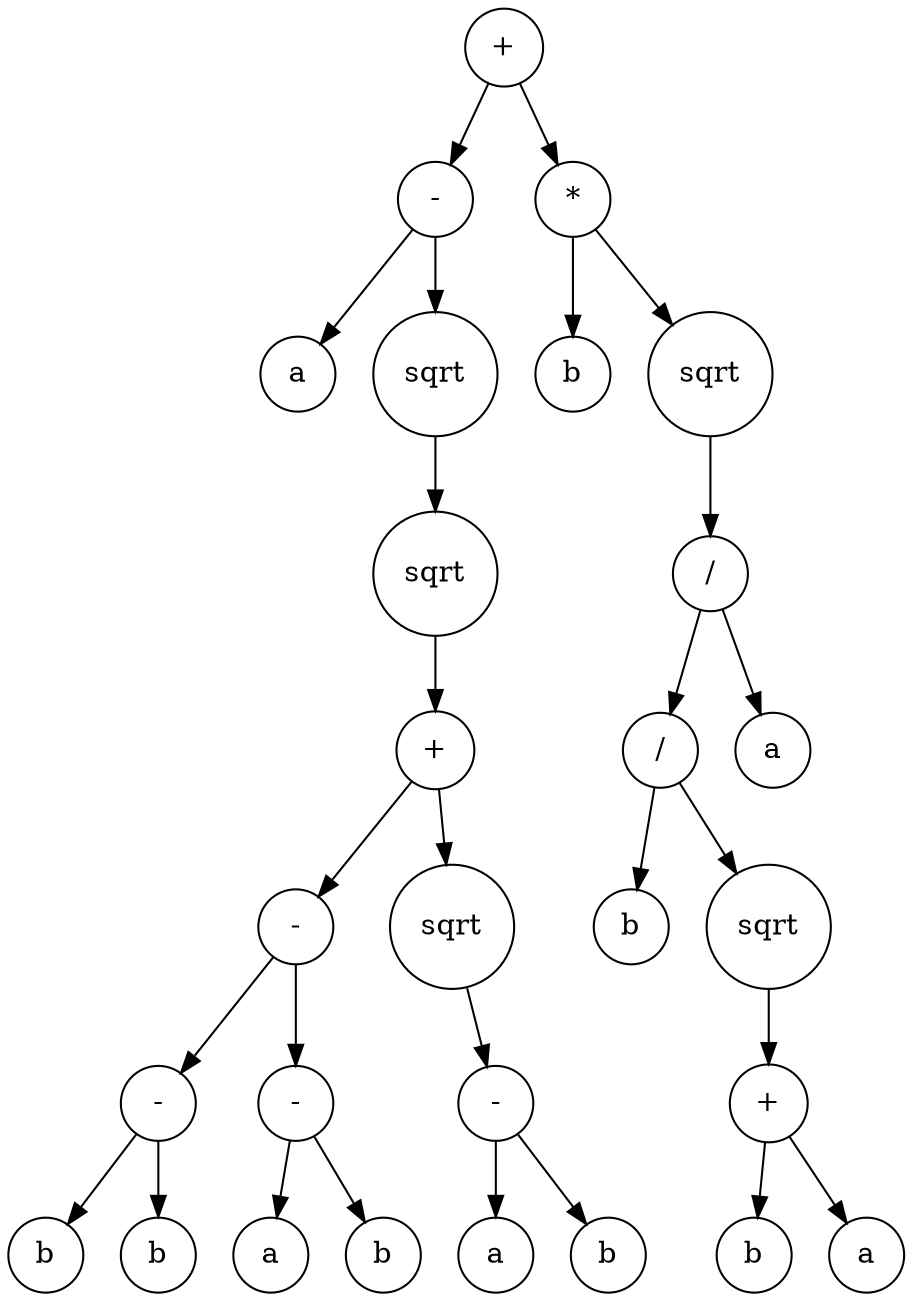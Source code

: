 digraph g {
graph [ordering=out];
node [shape=circle];
n[label = "+"];
n0[label = "-"];
n00[label = "a"];
n0 -> n00;
n01[label = "sqrt"];
n010[label = "sqrt"];
n0100[label = "+"];
n01000[label = "-"];
n010000[label = "-"];
n0100000[label = "b"];
n010000 -> n0100000;
n0100001[label = "b"];
n010000 -> n0100001;
n01000 -> n010000;
n010001[label = "-"];
n0100010[label = "a"];
n010001 -> n0100010;
n0100011[label = "b"];
n010001 -> n0100011;
n01000 -> n010001;
n0100 -> n01000;
n01001[label = "sqrt"];
n010010[label = "-"];
n0100100[label = "a"];
n010010 -> n0100100;
n0100101[label = "b"];
n010010 -> n0100101;
n01001 -> n010010;
n0100 -> n01001;
n010 -> n0100;
n01 -> n010;
n0 -> n01;
n -> n0;
n1[label = "*"];
n10[label = "b"];
n1 -> n10;
n11[label = "sqrt"];
n110[label = "/"];
n1100[label = "/"];
n11000[label = "b"];
n1100 -> n11000;
n11001[label = "sqrt"];
n110010[label = "+"];
n1100100[label = "b"];
n110010 -> n1100100;
n1100101[label = "a"];
n110010 -> n1100101;
n11001 -> n110010;
n1100 -> n11001;
n110 -> n1100;
n1101[label = "a"];
n110 -> n1101;
n11 -> n110;
n1 -> n11;
n -> n1;
}

